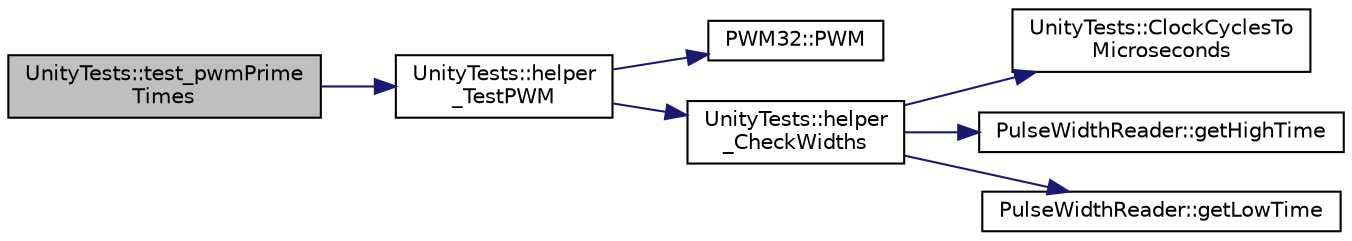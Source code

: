 digraph "UnityTests::test_pwmPrimeTimes"
{
  edge [fontname="Helvetica",fontsize="10",labelfontname="Helvetica",labelfontsize="10"];
  node [fontname="Helvetica",fontsize="10",shape=record];
  rankdir="LR";
  Node1 [label="UnityTests::test_pwmPrime\lTimes",height=0.2,width=0.4,color="black", fillcolor="grey75", style="filled" fontcolor="black"];
  Node1 -> Node2 [color="midnightblue",fontsize="10",style="solid",fontname="Helvetica"];
  Node2 [label="UnityTests::helper\l_TestPWM",height=0.2,width=0.4,color="black", fillcolor="white", style="filled",URL="$classUnityTests.html#a97b85899659726361e62b1a118659749"];
  Node2 -> Node3 [color="midnightblue",fontsize="10",style="solid",fontname="Helvetica"];
  Node3 [label="PWM32::PWM",height=0.2,width=0.4,color="black", fillcolor="white", style="filled",URL="$classPWM32.html#ab61dc1de2574fe2e0dcc34c704428180",tooltip="Output a series of square waves with a high time of on_time microseconds, and a period of (on_time + ..."];
  Node2 -> Node4 [color="midnightblue",fontsize="10",style="solid",fontname="Helvetica"];
  Node4 [label="UnityTests::helper\l_CheckWidths",height=0.2,width=0.4,color="black", fillcolor="white", style="filled",URL="$classUnityTests.html#ad5f624d6de872f33d3154f6a2d670963"];
  Node4 -> Node5 [color="midnightblue",fontsize="10",style="solid",fontname="Helvetica"];
  Node5 [label="UnityTests::ClockCyclesTo\lMicroseconds",height=0.2,width=0.4,color="black", fillcolor="white", style="filled",URL="$classUnityTests.html#a152bc9224b7b85619e7a8fa339f7ca8c"];
  Node4 -> Node6 [color="midnightblue",fontsize="10",style="solid",fontname="Helvetica"];
  Node6 [label="PulseWidthReader::getHighTime",height=0.2,width=0.4,color="black", fillcolor="white", style="filled",URL="$classPulseWidthReader.html#a80ee5413ff806d866dc60b9f675953d8",tooltip="Get the most recent high pulse duration."];
  Node4 -> Node7 [color="midnightblue",fontsize="10",style="solid",fontname="Helvetica"];
  Node7 [label="PulseWidthReader::getLowTime",height=0.2,width=0.4,color="black", fillcolor="white", style="filled",URL="$classPulseWidthReader.html#a25504601b83264f77db5154726b090c5",tooltip="Get the most recent low pulse duration."];
}
